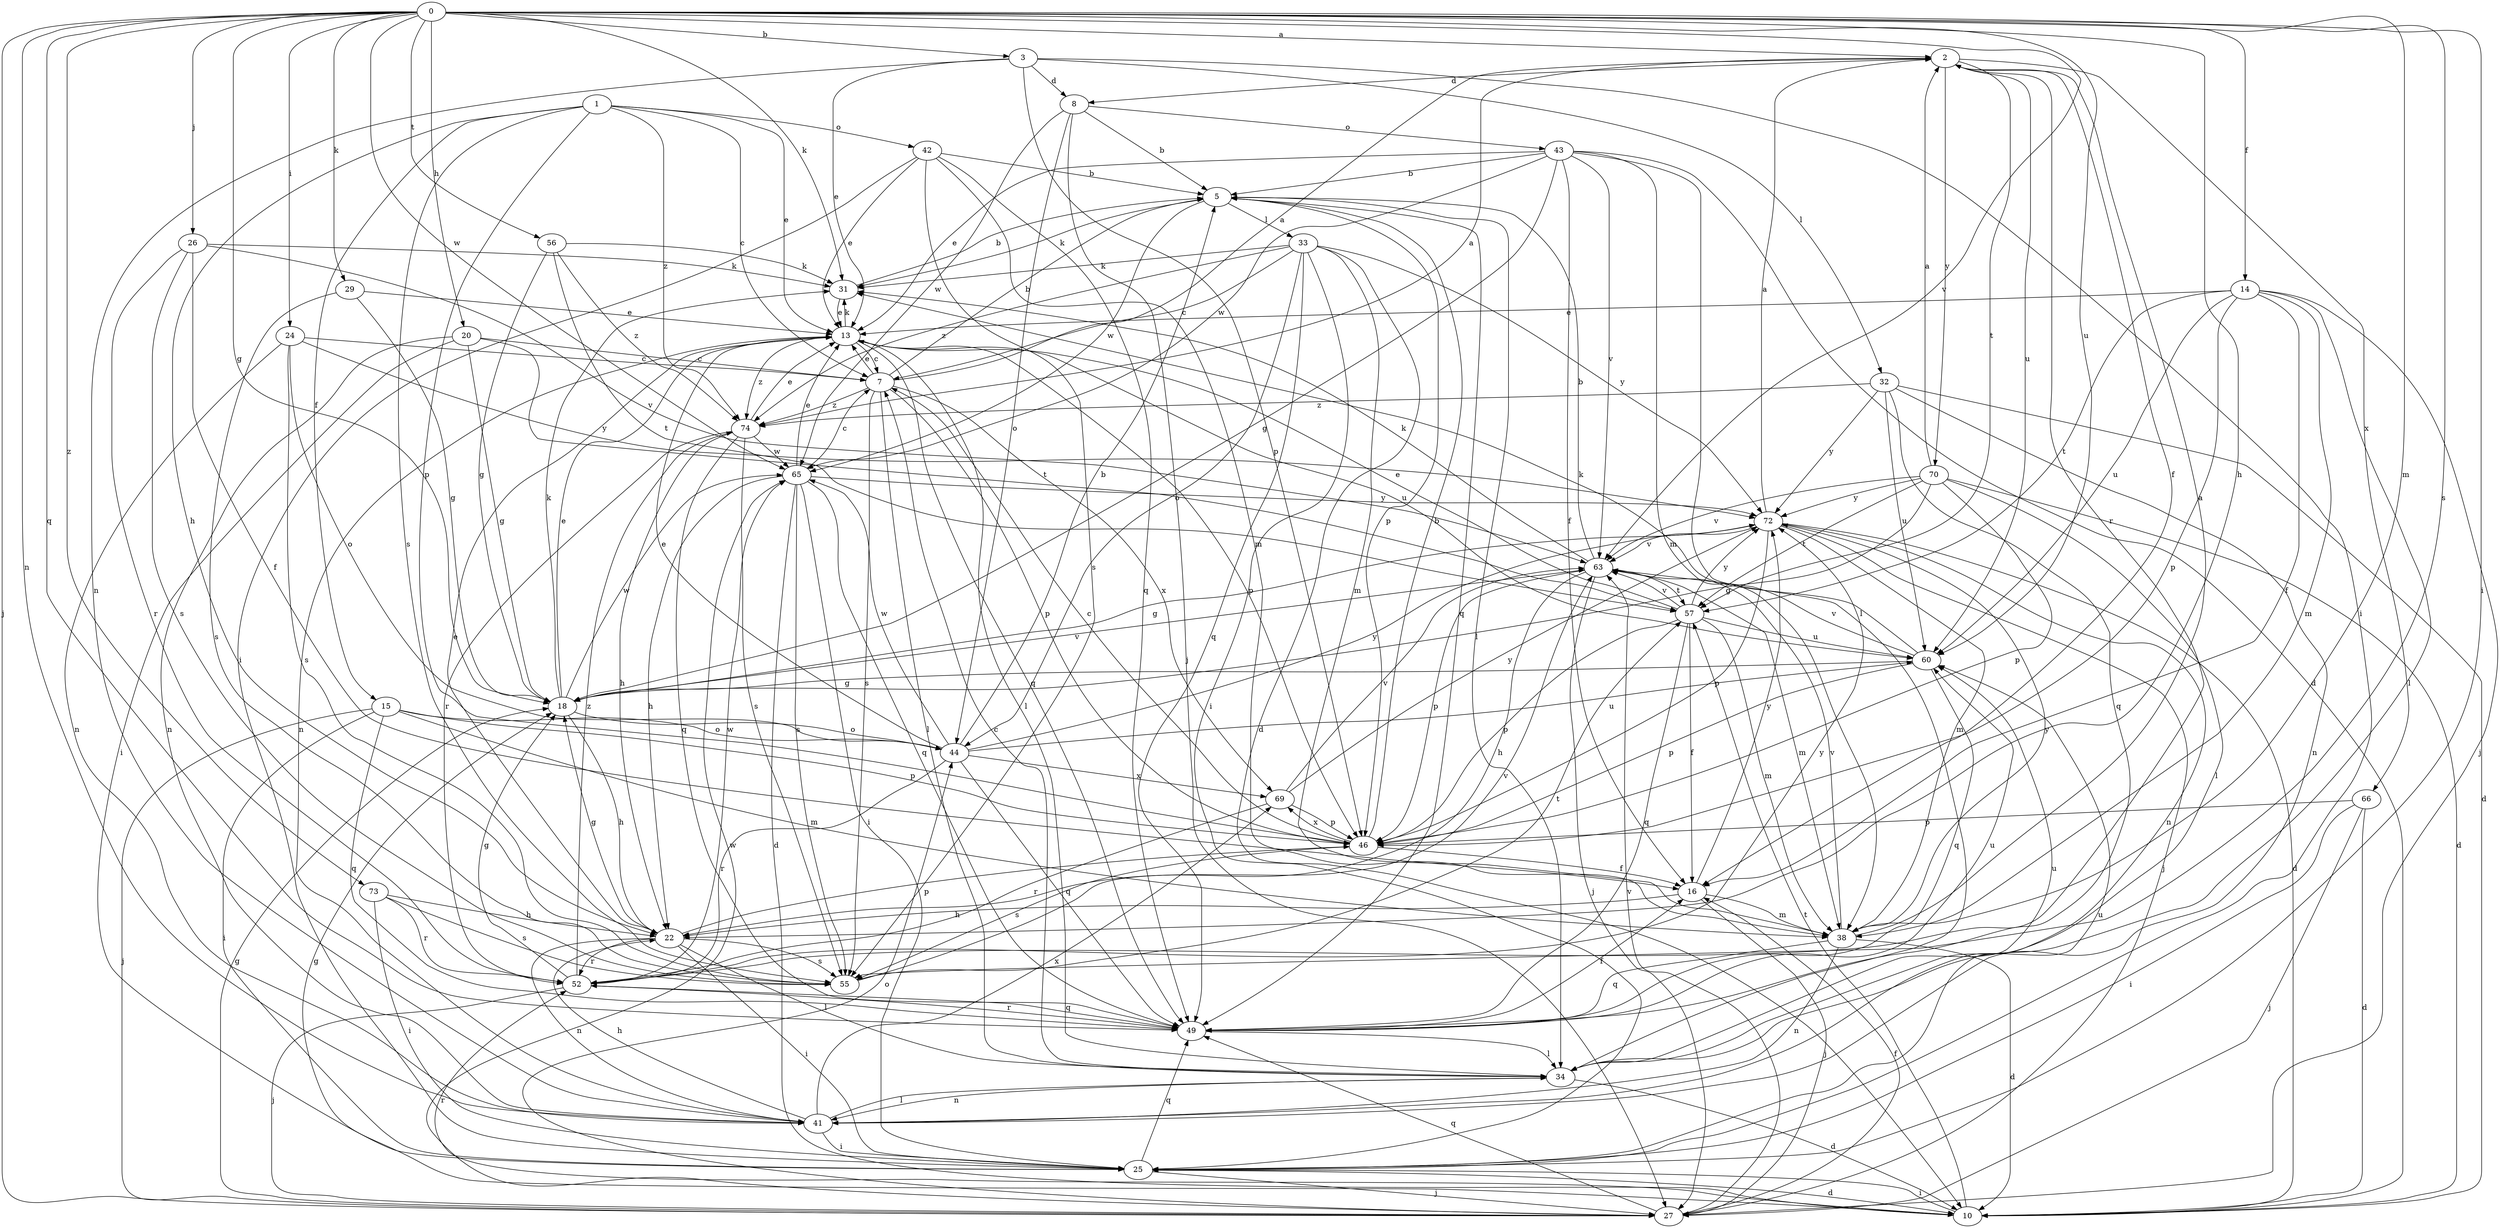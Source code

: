 strict digraph  {
0;
1;
2;
3;
5;
7;
8;
10;
13;
14;
15;
16;
18;
20;
22;
24;
25;
26;
27;
29;
31;
32;
33;
34;
38;
41;
42;
43;
44;
46;
49;
52;
55;
56;
57;
60;
63;
65;
66;
69;
70;
72;
73;
74;
0 -> 2  [label=a];
0 -> 3  [label=b];
0 -> 14  [label=f];
0 -> 18  [label=g];
0 -> 20  [label=h];
0 -> 22  [label=h];
0 -> 24  [label=i];
0 -> 25  [label=i];
0 -> 26  [label=j];
0 -> 27  [label=j];
0 -> 29  [label=k];
0 -> 31  [label=k];
0 -> 38  [label=m];
0 -> 41  [label=n];
0 -> 49  [label=q];
0 -> 55  [label=s];
0 -> 56  [label=t];
0 -> 60  [label=u];
0 -> 63  [label=v];
0 -> 65  [label=w];
0 -> 73  [label=z];
1 -> 7  [label=c];
1 -> 13  [label=e];
1 -> 15  [label=f];
1 -> 22  [label=h];
1 -> 42  [label=o];
1 -> 46  [label=p];
1 -> 55  [label=s];
1 -> 74  [label=z];
2 -> 8  [label=d];
2 -> 16  [label=f];
2 -> 52  [label=r];
2 -> 57  [label=t];
2 -> 60  [label=u];
2 -> 66  [label=x];
2 -> 70  [label=y];
3 -> 8  [label=d];
3 -> 13  [label=e];
3 -> 25  [label=i];
3 -> 32  [label=l];
3 -> 41  [label=n];
3 -> 46  [label=p];
5 -> 31  [label=k];
5 -> 33  [label=l];
5 -> 34  [label=l];
5 -> 46  [label=p];
5 -> 49  [label=q];
5 -> 65  [label=w];
7 -> 2  [label=a];
7 -> 5  [label=b];
7 -> 13  [label=e];
7 -> 34  [label=l];
7 -> 46  [label=p];
7 -> 55  [label=s];
7 -> 69  [label=x];
7 -> 74  [label=z];
8 -> 5  [label=b];
8 -> 27  [label=j];
8 -> 43  [label=o];
8 -> 44  [label=o];
8 -> 65  [label=w];
10 -> 18  [label=g];
10 -> 25  [label=i];
10 -> 52  [label=r];
10 -> 57  [label=t];
13 -> 7  [label=c];
13 -> 31  [label=k];
13 -> 34  [label=l];
13 -> 41  [label=n];
13 -> 46  [label=p];
13 -> 49  [label=q];
13 -> 60  [label=u];
13 -> 74  [label=z];
14 -> 13  [label=e];
14 -> 16  [label=f];
14 -> 27  [label=j];
14 -> 34  [label=l];
14 -> 38  [label=m];
14 -> 46  [label=p];
14 -> 57  [label=t];
14 -> 60  [label=u];
15 -> 25  [label=i];
15 -> 27  [label=j];
15 -> 38  [label=m];
15 -> 44  [label=o];
15 -> 46  [label=p];
15 -> 49  [label=q];
16 -> 22  [label=h];
16 -> 27  [label=j];
16 -> 38  [label=m];
16 -> 72  [label=y];
18 -> 13  [label=e];
18 -> 22  [label=h];
18 -> 31  [label=k];
18 -> 44  [label=o];
18 -> 63  [label=v];
18 -> 65  [label=w];
20 -> 7  [label=c];
20 -> 18  [label=g];
20 -> 25  [label=i];
20 -> 41  [label=n];
20 -> 57  [label=t];
22 -> 13  [label=e];
22 -> 18  [label=g];
22 -> 25  [label=i];
22 -> 34  [label=l];
22 -> 41  [label=n];
22 -> 46  [label=p];
22 -> 52  [label=r];
22 -> 55  [label=s];
24 -> 7  [label=c];
24 -> 41  [label=n];
24 -> 44  [label=o];
24 -> 55  [label=s];
24 -> 72  [label=y];
25 -> 10  [label=d];
25 -> 27  [label=j];
25 -> 49  [label=q];
25 -> 60  [label=u];
26 -> 16  [label=f];
26 -> 31  [label=k];
26 -> 52  [label=r];
26 -> 55  [label=s];
26 -> 63  [label=v];
27 -> 16  [label=f];
27 -> 18  [label=g];
27 -> 44  [label=o];
27 -> 49  [label=q];
27 -> 63  [label=v];
27 -> 65  [label=w];
29 -> 13  [label=e];
29 -> 18  [label=g];
29 -> 55  [label=s];
31 -> 5  [label=b];
31 -> 13  [label=e];
32 -> 10  [label=d];
32 -> 41  [label=n];
32 -> 49  [label=q];
32 -> 60  [label=u];
32 -> 72  [label=y];
32 -> 74  [label=z];
33 -> 7  [label=c];
33 -> 10  [label=d];
33 -> 25  [label=i];
33 -> 31  [label=k];
33 -> 38  [label=m];
33 -> 44  [label=o];
33 -> 49  [label=q];
33 -> 72  [label=y];
33 -> 74  [label=z];
34 -> 7  [label=c];
34 -> 10  [label=d];
34 -> 41  [label=n];
34 -> 60  [label=u];
38 -> 2  [label=a];
38 -> 10  [label=d];
38 -> 41  [label=n];
38 -> 49  [label=q];
38 -> 63  [label=v];
38 -> 72  [label=y];
41 -> 22  [label=h];
41 -> 25  [label=i];
41 -> 34  [label=l];
41 -> 69  [label=x];
42 -> 5  [label=b];
42 -> 13  [label=e];
42 -> 25  [label=i];
42 -> 38  [label=m];
42 -> 49  [label=q];
42 -> 55  [label=s];
43 -> 5  [label=b];
43 -> 10  [label=d];
43 -> 13  [label=e];
43 -> 16  [label=f];
43 -> 18  [label=g];
43 -> 34  [label=l];
43 -> 38  [label=m];
43 -> 63  [label=v];
43 -> 65  [label=w];
44 -> 5  [label=b];
44 -> 13  [label=e];
44 -> 49  [label=q];
44 -> 52  [label=r];
44 -> 60  [label=u];
44 -> 65  [label=w];
44 -> 69  [label=x];
44 -> 72  [label=y];
46 -> 5  [label=b];
46 -> 7  [label=c];
46 -> 16  [label=f];
46 -> 55  [label=s];
46 -> 69  [label=x];
49 -> 16  [label=f];
49 -> 34  [label=l];
49 -> 52  [label=r];
49 -> 60  [label=u];
52 -> 18  [label=g];
52 -> 27  [label=j];
52 -> 49  [label=q];
52 -> 65  [label=w];
52 -> 72  [label=y];
52 -> 74  [label=z];
55 -> 57  [label=t];
55 -> 63  [label=v];
56 -> 18  [label=g];
56 -> 31  [label=k];
56 -> 57  [label=t];
56 -> 74  [label=z];
57 -> 13  [label=e];
57 -> 16  [label=f];
57 -> 38  [label=m];
57 -> 46  [label=p];
57 -> 49  [label=q];
57 -> 60  [label=u];
57 -> 63  [label=v];
57 -> 72  [label=y];
60 -> 18  [label=g];
60 -> 31  [label=k];
60 -> 46  [label=p];
60 -> 49  [label=q];
60 -> 63  [label=v];
63 -> 5  [label=b];
63 -> 22  [label=h];
63 -> 27  [label=j];
63 -> 31  [label=k];
63 -> 38  [label=m];
63 -> 46  [label=p];
63 -> 57  [label=t];
65 -> 7  [label=c];
65 -> 10  [label=d];
65 -> 13  [label=e];
65 -> 22  [label=h];
65 -> 25  [label=i];
65 -> 49  [label=q];
65 -> 55  [label=s];
65 -> 72  [label=y];
66 -> 10  [label=d];
66 -> 25  [label=i];
66 -> 27  [label=j];
66 -> 46  [label=p];
69 -> 46  [label=p];
69 -> 52  [label=r];
69 -> 63  [label=v];
69 -> 72  [label=y];
70 -> 2  [label=a];
70 -> 10  [label=d];
70 -> 18  [label=g];
70 -> 34  [label=l];
70 -> 46  [label=p];
70 -> 57  [label=t];
70 -> 63  [label=v];
70 -> 72  [label=y];
72 -> 2  [label=a];
72 -> 10  [label=d];
72 -> 18  [label=g];
72 -> 27  [label=j];
72 -> 38  [label=m];
72 -> 41  [label=n];
72 -> 46  [label=p];
72 -> 63  [label=v];
73 -> 22  [label=h];
73 -> 25  [label=i];
73 -> 52  [label=r];
73 -> 55  [label=s];
74 -> 2  [label=a];
74 -> 13  [label=e];
74 -> 22  [label=h];
74 -> 49  [label=q];
74 -> 52  [label=r];
74 -> 55  [label=s];
74 -> 65  [label=w];
}
